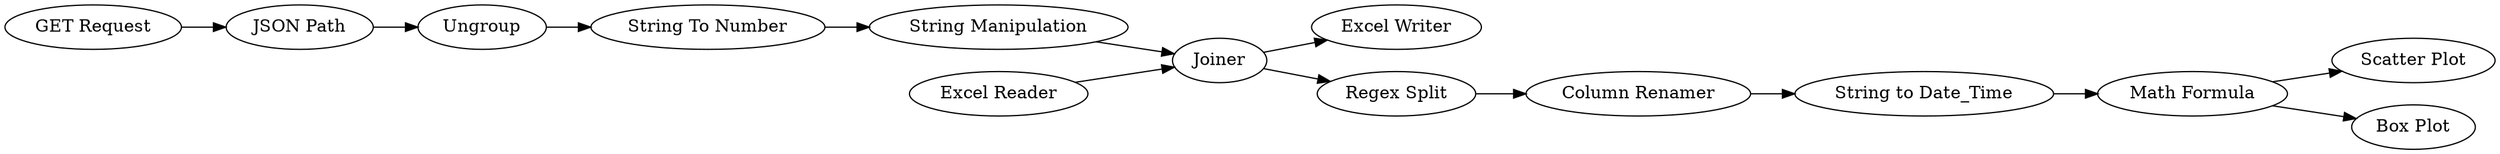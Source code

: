 digraph {
	13 -> 15
	12 -> 13
	9 -> 16
	4 -> 5
	1 -> 2
	8 -> 9
	3 -> 4
	13 -> 14
	11 -> 12
	9 -> 10
	2 -> 3
	10 -> 11
	5 -> 9
	5 [label="String Manipulation"]
	16 [label="Excel Writer"]
	14 [label="Box Plot"]
	13 [label="Math Formula"]
	1 [label="GET Request"]
	9 [label=Joiner]
	11 [label="Column Renamer"]
	4 [label="String To Number"]
	8 [label="Excel Reader"]
	15 [label="Scatter Plot"]
	12 [label="String to Date_Time"]
	3 [label=Ungroup]
	2 [label="JSON Path"]
	10 [label="Regex Split"]
	rankdir=LR
}
